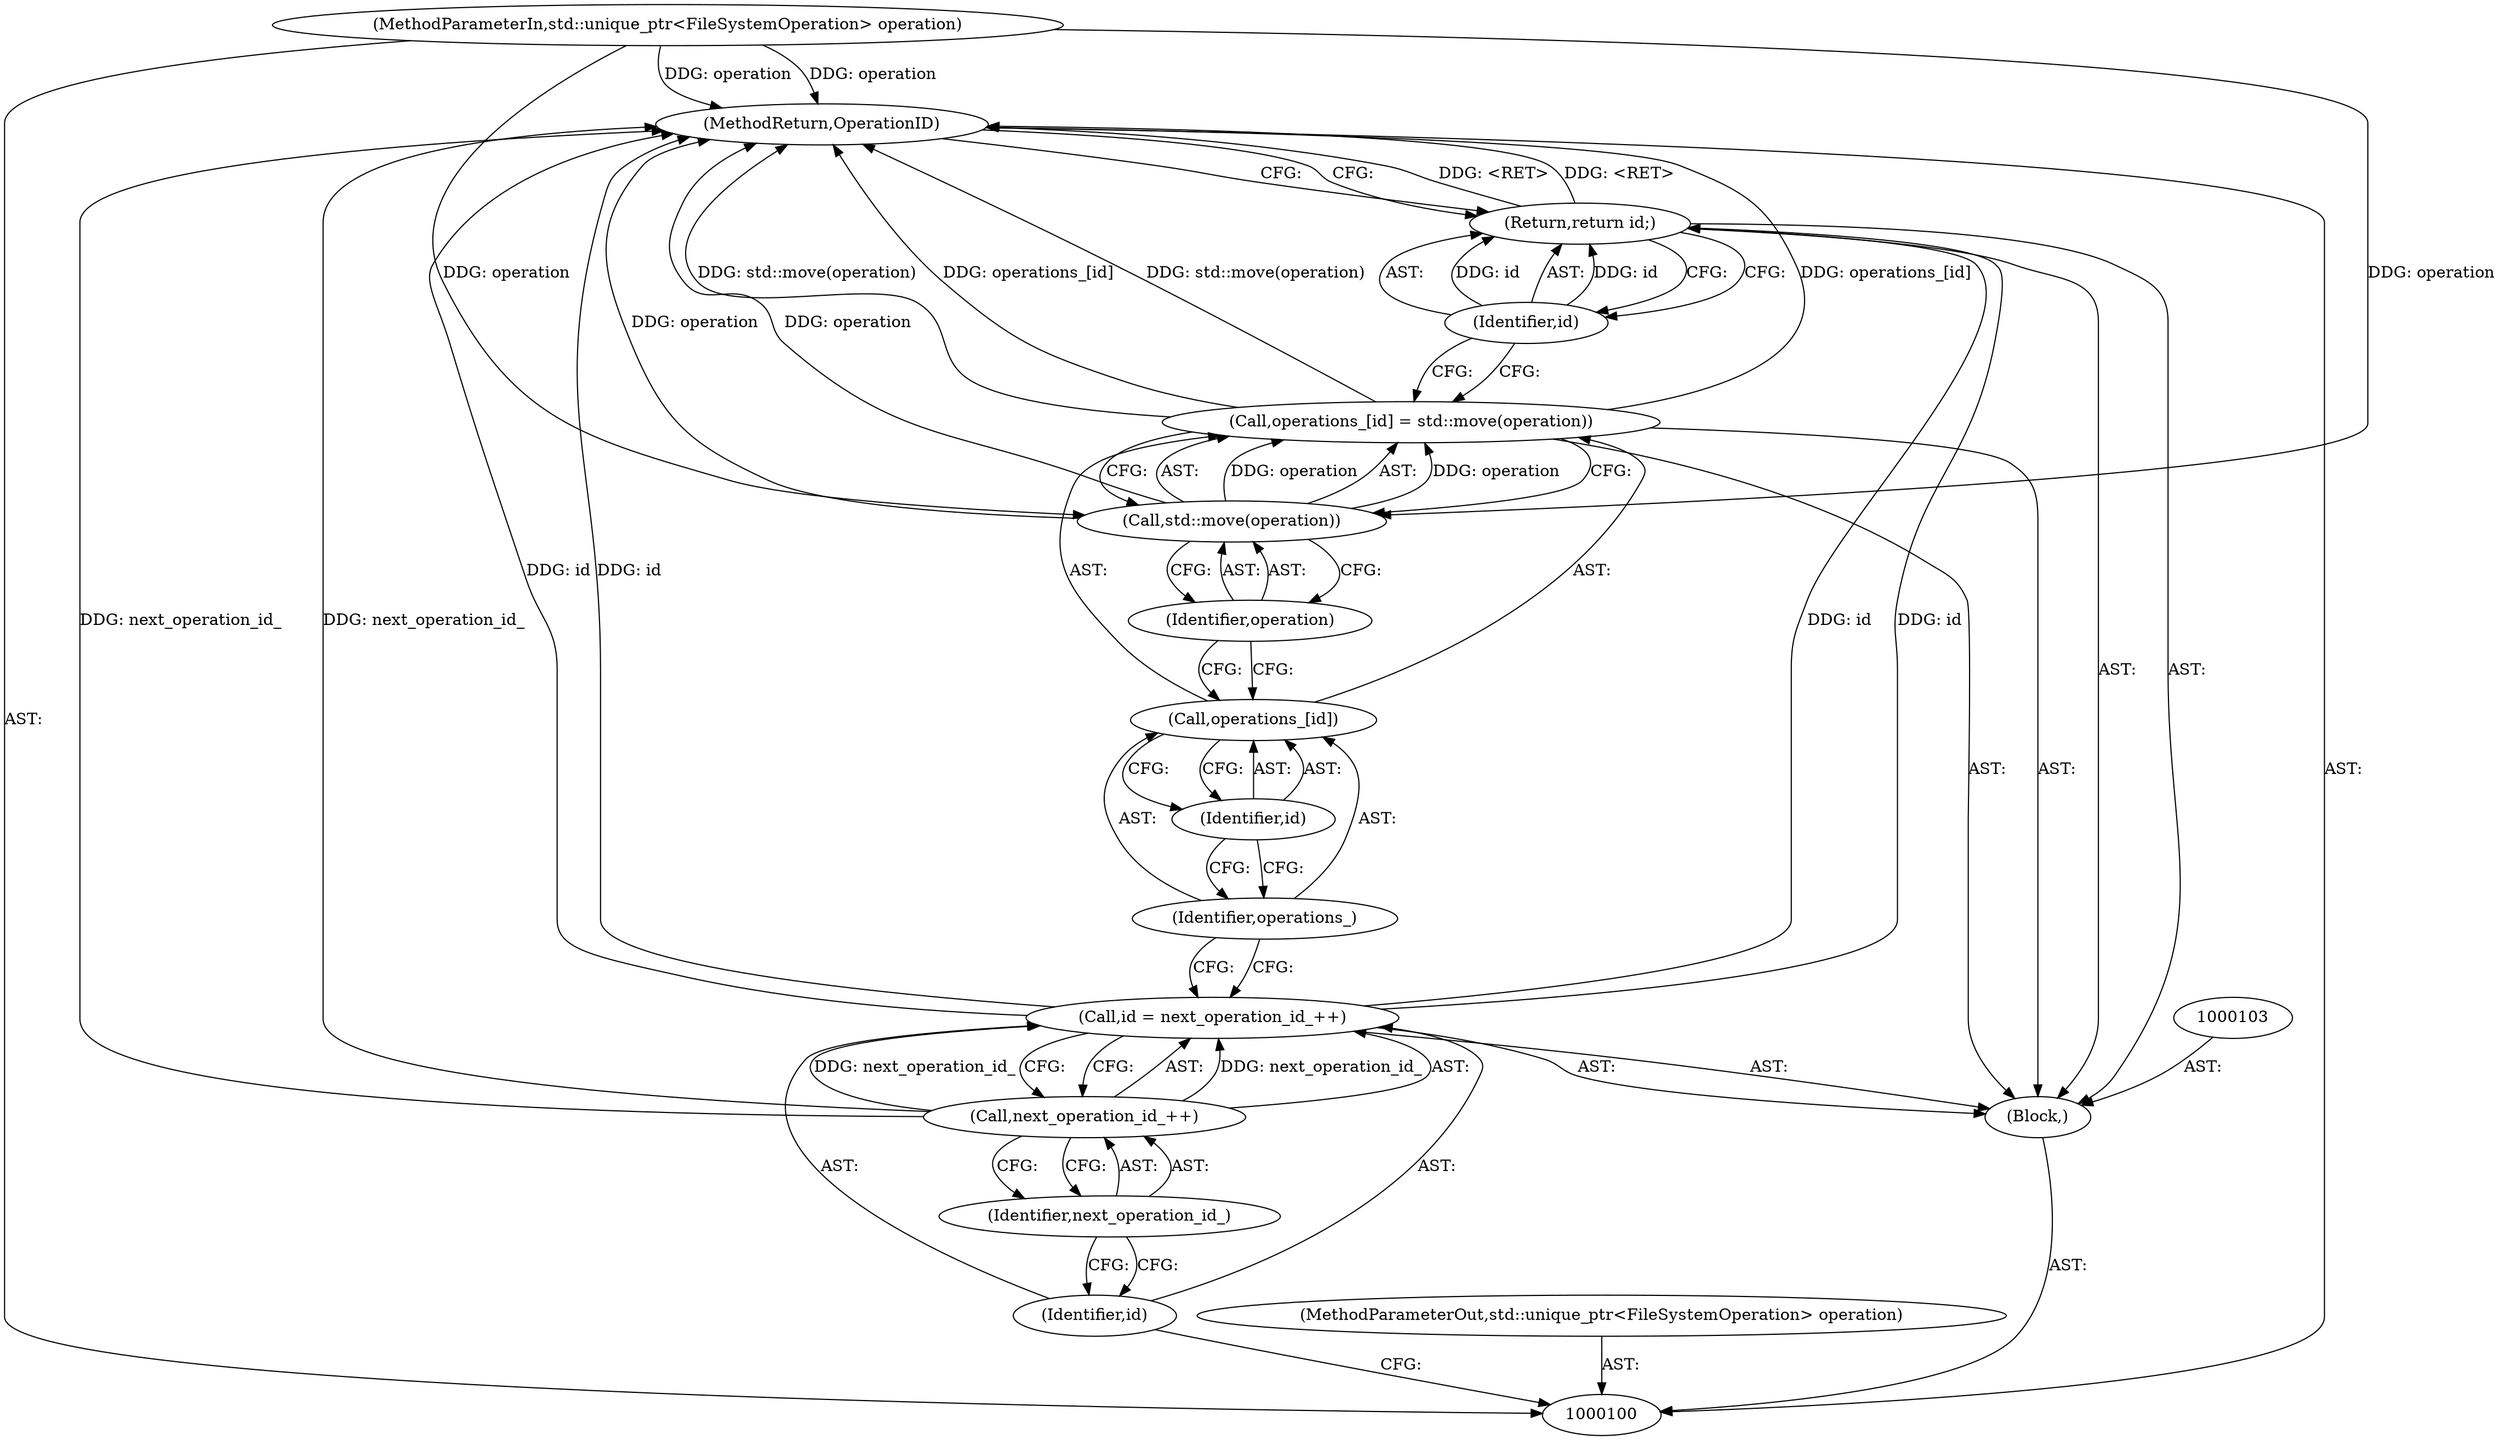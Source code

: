 digraph "0_Chrome_b38064dbb21aaf32151073dcb7d594b240c68f73" {
"1000116" [label="(MethodReturn,OperationID)"];
"1000101" [label="(MethodParameterIn,std::unique_ptr<FileSystemOperation> operation)"];
"1000140" [label="(MethodParameterOut,std::unique_ptr<FileSystemOperation> operation)"];
"1000102" [label="(Block,)"];
"1000104" [label="(Call,id = next_operation_id_++)"];
"1000105" [label="(Identifier,id)"];
"1000106" [label="(Call,next_operation_id_++)"];
"1000107" [label="(Identifier,next_operation_id_)"];
"1000111" [label="(Identifier,id)"];
"1000108" [label="(Call,operations_[id] = std::move(operation))"];
"1000109" [label="(Call,operations_[id])"];
"1000110" [label="(Identifier,operations_)"];
"1000112" [label="(Call,std::move(operation))"];
"1000113" [label="(Identifier,operation)"];
"1000115" [label="(Identifier,id)"];
"1000114" [label="(Return,return id;)"];
"1000116" -> "1000100"  [label="AST: "];
"1000116" -> "1000114"  [label="CFG: "];
"1000106" -> "1000116"  [label="DDG: next_operation_id_"];
"1000104" -> "1000116"  [label="DDG: id"];
"1000108" -> "1000116"  [label="DDG: std::move(operation)"];
"1000108" -> "1000116"  [label="DDG: operations_[id]"];
"1000112" -> "1000116"  [label="DDG: operation"];
"1000101" -> "1000116"  [label="DDG: operation"];
"1000114" -> "1000116"  [label="DDG: <RET>"];
"1000101" -> "1000100"  [label="AST: "];
"1000101" -> "1000116"  [label="DDG: operation"];
"1000101" -> "1000112"  [label="DDG: operation"];
"1000140" -> "1000100"  [label="AST: "];
"1000102" -> "1000100"  [label="AST: "];
"1000103" -> "1000102"  [label="AST: "];
"1000104" -> "1000102"  [label="AST: "];
"1000108" -> "1000102"  [label="AST: "];
"1000114" -> "1000102"  [label="AST: "];
"1000104" -> "1000102"  [label="AST: "];
"1000104" -> "1000106"  [label="CFG: "];
"1000105" -> "1000104"  [label="AST: "];
"1000106" -> "1000104"  [label="AST: "];
"1000110" -> "1000104"  [label="CFG: "];
"1000104" -> "1000116"  [label="DDG: id"];
"1000106" -> "1000104"  [label="DDG: next_operation_id_"];
"1000104" -> "1000114"  [label="DDG: id"];
"1000105" -> "1000104"  [label="AST: "];
"1000105" -> "1000100"  [label="CFG: "];
"1000107" -> "1000105"  [label="CFG: "];
"1000106" -> "1000104"  [label="AST: "];
"1000106" -> "1000107"  [label="CFG: "];
"1000107" -> "1000106"  [label="AST: "];
"1000104" -> "1000106"  [label="CFG: "];
"1000106" -> "1000116"  [label="DDG: next_operation_id_"];
"1000106" -> "1000104"  [label="DDG: next_operation_id_"];
"1000107" -> "1000106"  [label="AST: "];
"1000107" -> "1000105"  [label="CFG: "];
"1000106" -> "1000107"  [label="CFG: "];
"1000111" -> "1000109"  [label="AST: "];
"1000111" -> "1000110"  [label="CFG: "];
"1000109" -> "1000111"  [label="CFG: "];
"1000108" -> "1000102"  [label="AST: "];
"1000108" -> "1000112"  [label="CFG: "];
"1000109" -> "1000108"  [label="AST: "];
"1000112" -> "1000108"  [label="AST: "];
"1000115" -> "1000108"  [label="CFG: "];
"1000108" -> "1000116"  [label="DDG: std::move(operation)"];
"1000108" -> "1000116"  [label="DDG: operations_[id]"];
"1000112" -> "1000108"  [label="DDG: operation"];
"1000109" -> "1000108"  [label="AST: "];
"1000109" -> "1000111"  [label="CFG: "];
"1000110" -> "1000109"  [label="AST: "];
"1000111" -> "1000109"  [label="AST: "];
"1000113" -> "1000109"  [label="CFG: "];
"1000110" -> "1000109"  [label="AST: "];
"1000110" -> "1000104"  [label="CFG: "];
"1000111" -> "1000110"  [label="CFG: "];
"1000112" -> "1000108"  [label="AST: "];
"1000112" -> "1000113"  [label="CFG: "];
"1000113" -> "1000112"  [label="AST: "];
"1000108" -> "1000112"  [label="CFG: "];
"1000112" -> "1000116"  [label="DDG: operation"];
"1000112" -> "1000108"  [label="DDG: operation"];
"1000101" -> "1000112"  [label="DDG: operation"];
"1000113" -> "1000112"  [label="AST: "];
"1000113" -> "1000109"  [label="CFG: "];
"1000112" -> "1000113"  [label="CFG: "];
"1000115" -> "1000114"  [label="AST: "];
"1000115" -> "1000108"  [label="CFG: "];
"1000114" -> "1000115"  [label="CFG: "];
"1000115" -> "1000114"  [label="DDG: id"];
"1000114" -> "1000102"  [label="AST: "];
"1000114" -> "1000115"  [label="CFG: "];
"1000115" -> "1000114"  [label="AST: "];
"1000116" -> "1000114"  [label="CFG: "];
"1000114" -> "1000116"  [label="DDG: <RET>"];
"1000115" -> "1000114"  [label="DDG: id"];
"1000104" -> "1000114"  [label="DDG: id"];
}
